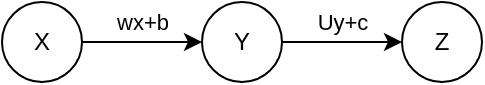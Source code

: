 <mxfile version="13.5.7" type="device"><diagram id="jKItr2uixBTj7yfQqtiY" name="Page-1"><mxGraphModel dx="964" dy="633" grid="1" gridSize="10" guides="1" tooltips="1" connect="1" arrows="1" fold="1" page="1" pageScale="1" pageWidth="850" pageHeight="1100" math="0" shadow="0"><root><mxCell id="0"/><mxCell id="1" parent="0"/><mxCell id="AP8qfS57Oc81IZaHzbnY-4" value="wx+b" style="edgeStyle=orthogonalEdgeStyle;rounded=0;orthogonalLoop=1;jettySize=auto;html=1;labelBackgroundColor=none;" edge="1" parent="1" source="AP8qfS57Oc81IZaHzbnY-1" target="AP8qfS57Oc81IZaHzbnY-2"><mxGeometry y="10" relative="1" as="geometry"><mxPoint as="offset"/></mxGeometry></mxCell><mxCell id="AP8qfS57Oc81IZaHzbnY-1" value="X" style="ellipse;whiteSpace=wrap;html=1;aspect=fixed;fillColor=none;" vertex="1" parent="1"><mxGeometry x="120" y="90" width="40" height="40" as="geometry"/></mxCell><mxCell id="AP8qfS57Oc81IZaHzbnY-5" value="Uy+c" style="edgeStyle=orthogonalEdgeStyle;rounded=0;orthogonalLoop=1;jettySize=auto;html=1;entryX=0;entryY=0.5;entryDx=0;entryDy=0;labelBackgroundColor=none;" edge="1" parent="1" source="AP8qfS57Oc81IZaHzbnY-2" target="AP8qfS57Oc81IZaHzbnY-3"><mxGeometry y="10" relative="1" as="geometry"><mxPoint as="offset"/></mxGeometry></mxCell><mxCell id="AP8qfS57Oc81IZaHzbnY-2" value="Y" style="ellipse;whiteSpace=wrap;html=1;aspect=fixed;fillColor=none;" vertex="1" parent="1"><mxGeometry x="220" y="90" width="40" height="40" as="geometry"/></mxCell><mxCell id="AP8qfS57Oc81IZaHzbnY-3" value="Z" style="ellipse;whiteSpace=wrap;html=1;aspect=fixed;fillColor=none;" vertex="1" parent="1"><mxGeometry x="320" y="90" width="40" height="40" as="geometry"/></mxCell></root></mxGraphModel></diagram></mxfile>